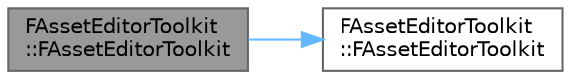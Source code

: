 digraph "FAssetEditorToolkit::FAssetEditorToolkit"
{
 // INTERACTIVE_SVG=YES
 // LATEX_PDF_SIZE
  bgcolor="transparent";
  edge [fontname=Helvetica,fontsize=10,labelfontname=Helvetica,labelfontsize=10];
  node [fontname=Helvetica,fontsize=10,shape=box,height=0.2,width=0.4];
  rankdir="LR";
  Node1 [id="Node000001",label="FAssetEditorToolkit\l::FAssetEditorToolkit",height=0.2,width=0.4,color="gray40", fillcolor="grey60", style="filled", fontcolor="black",tooltip=" "];
  Node1 -> Node2 [id="edge1_Node000001_Node000002",color="steelblue1",style="solid",tooltip=" "];
  Node2 [id="Node000002",label="FAssetEditorToolkit\l::FAssetEditorToolkit",height=0.2,width=0.4,color="grey40", fillcolor="white", style="filled",URL="$d2/d72/classFAssetEditorToolkit.html#a04ef2fef3197686f4299737839577fbf",tooltip="Default constructor."];
}
